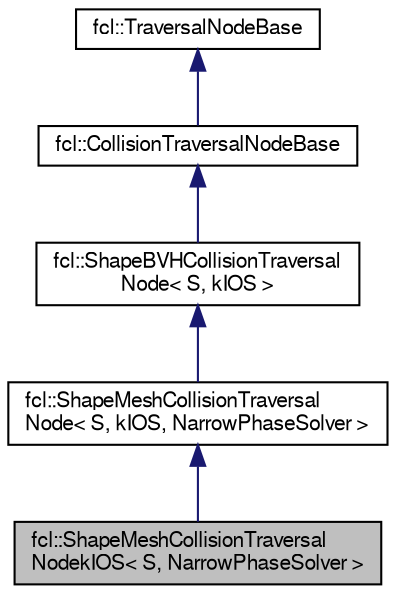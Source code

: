 digraph "fcl::ShapeMeshCollisionTraversalNodekIOS&lt; S, NarrowPhaseSolver &gt;"
{
  edge [fontname="FreeSans",fontsize="10",labelfontname="FreeSans",labelfontsize="10"];
  node [fontname="FreeSans",fontsize="10",shape=record];
  Node1 [label="fcl::ShapeMeshCollisionTraversal\lNodekIOS\< S, NarrowPhaseSolver \>",height=0.2,width=0.4,color="black", fillcolor="grey75", style="filled" fontcolor="black"];
  Node2 -> Node1 [dir="back",color="midnightblue",fontsize="10",style="solid",fontname="FreeSans"];
  Node2 [label="fcl::ShapeMeshCollisionTraversal\lNode\< S, kIOS, NarrowPhaseSolver \>",height=0.2,width=0.4,color="black", fillcolor="white", style="filled",URL="$a00179.html"];
  Node3 -> Node2 [dir="back",color="midnightblue",fontsize="10",style="solid",fontname="FreeSans"];
  Node3 [label="fcl::ShapeBVHCollisionTraversal\lNode\< S, kIOS \>",height=0.2,width=0.4,color="black", fillcolor="white", style="filled",URL="$a00174.html"];
  Node4 -> Node3 [dir="back",color="midnightblue",fontsize="10",style="solid",fontname="FreeSans"];
  Node4 [label="fcl::CollisionTraversalNodeBase",height=0.2,width=0.4,color="black", fillcolor="white", style="filled",URL="$a00032.html",tooltip="Node structure encoding the information required for collision traversal. "];
  Node5 -> Node4 [dir="back",color="midnightblue",fontsize="10",style="solid",fontname="FreeSans"];
  Node5 [label="fcl::TraversalNodeBase",height=0.2,width=0.4,color="black", fillcolor="white", style="filled",URL="$a00214.html",tooltip="Node structure encoding the information required for traversal. "];
}
